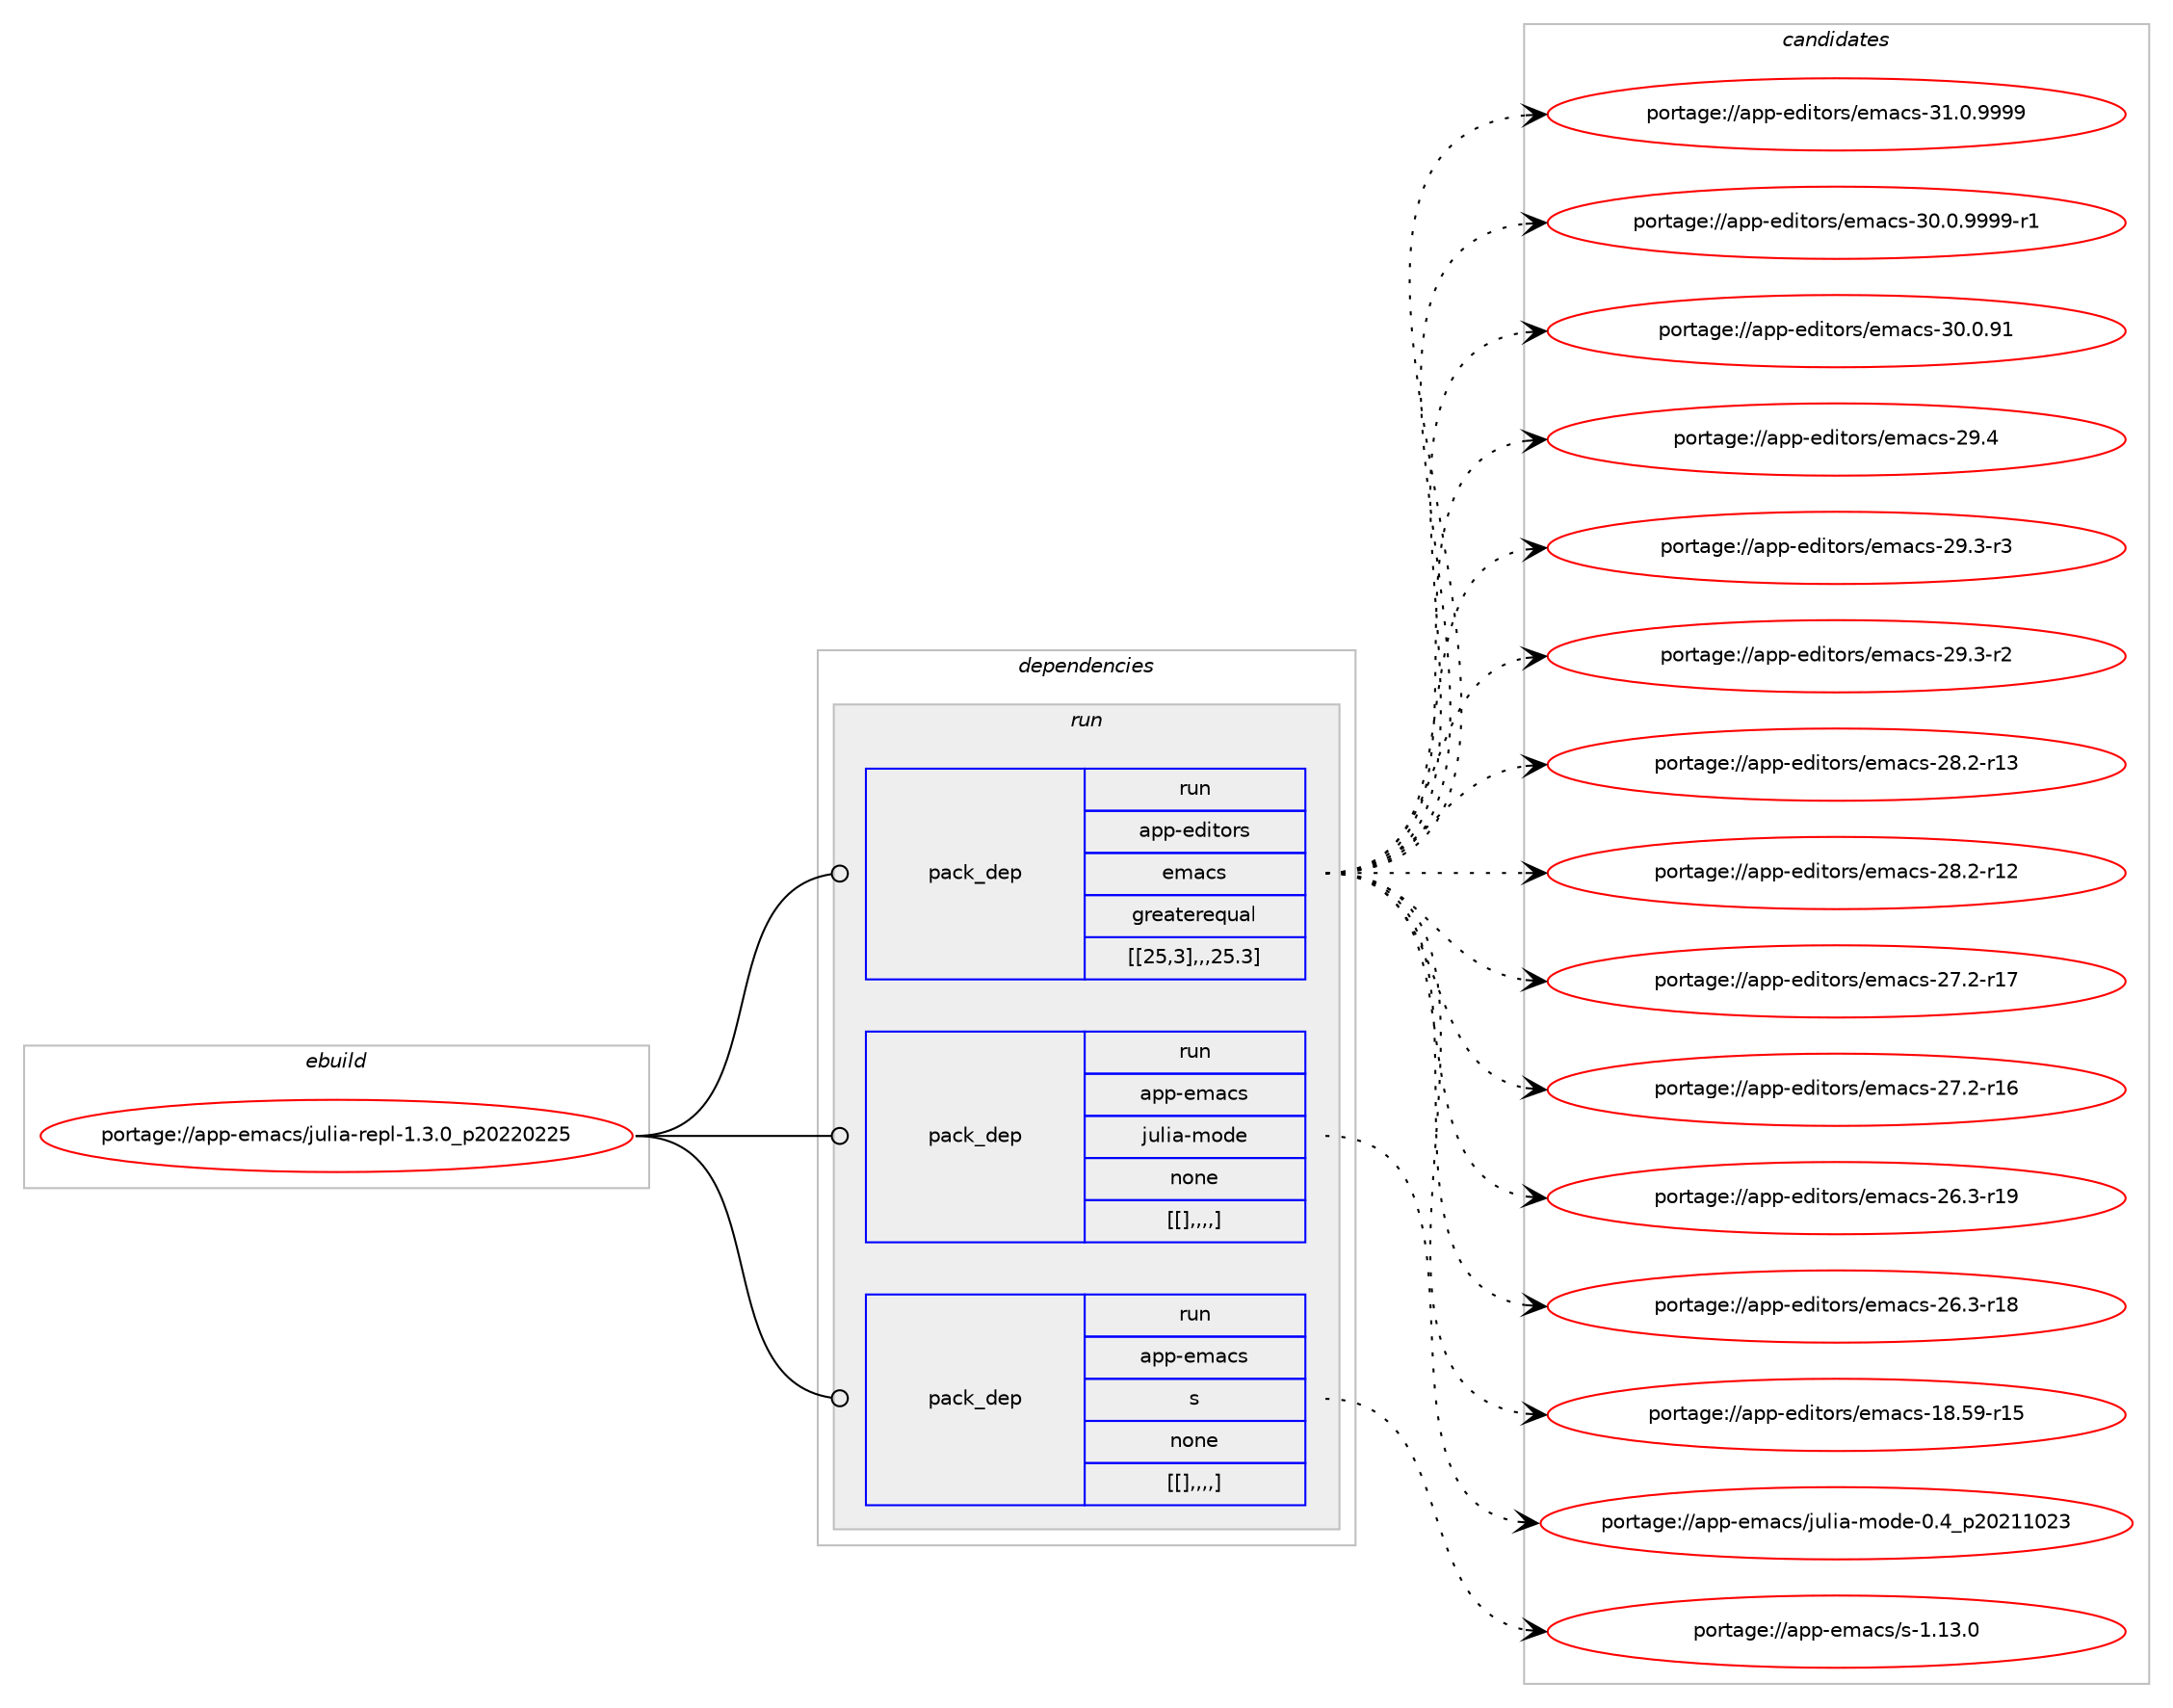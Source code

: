 digraph prolog {

# *************
# Graph options
# *************

newrank=true;
concentrate=true;
compound=true;
graph [rankdir=LR,fontname=Helvetica,fontsize=10,ranksep=1.5];#, ranksep=2.5, nodesep=0.2];
edge  [arrowhead=vee];
node  [fontname=Helvetica,fontsize=10];

# **********
# The ebuild
# **********

subgraph cluster_leftcol {
color=gray;
label=<<i>ebuild</i>>;
id [label="portage://app-emacs/julia-repl-1.3.0_p20220225", color=red, width=4, href="../app-emacs/julia-repl-1.3.0_p20220225.svg"];
}

# ****************
# The dependencies
# ****************

subgraph cluster_midcol {
color=gray;
label=<<i>dependencies</i>>;
subgraph cluster_compile {
fillcolor="#eeeeee";
style=filled;
label=<<i>compile</i>>;
}
subgraph cluster_compileandrun {
fillcolor="#eeeeee";
style=filled;
label=<<i>compile and run</i>>;
}
subgraph cluster_run {
fillcolor="#eeeeee";
style=filled;
label=<<i>run</i>>;
subgraph pack16748 {
dependency23325 [label=<<TABLE BORDER="0" CELLBORDER="1" CELLSPACING="0" CELLPADDING="4" WIDTH="220"><TR><TD ROWSPAN="6" CELLPADDING="30">pack_dep</TD></TR><TR><TD WIDTH="110">run</TD></TR><TR><TD>app-editors</TD></TR><TR><TD>emacs</TD></TR><TR><TD>greaterequal</TD></TR><TR><TD>[[25,3],,,25.3]</TD></TR></TABLE>>, shape=none, color=blue];
}
id:e -> dependency23325:w [weight=20,style="solid",arrowhead="odot"];
subgraph pack16749 {
dependency23326 [label=<<TABLE BORDER="0" CELLBORDER="1" CELLSPACING="0" CELLPADDING="4" WIDTH="220"><TR><TD ROWSPAN="6" CELLPADDING="30">pack_dep</TD></TR><TR><TD WIDTH="110">run</TD></TR><TR><TD>app-emacs</TD></TR><TR><TD>julia-mode</TD></TR><TR><TD>none</TD></TR><TR><TD>[[],,,,]</TD></TR></TABLE>>, shape=none, color=blue];
}
id:e -> dependency23326:w [weight=20,style="solid",arrowhead="odot"];
subgraph pack16750 {
dependency23327 [label=<<TABLE BORDER="0" CELLBORDER="1" CELLSPACING="0" CELLPADDING="4" WIDTH="220"><TR><TD ROWSPAN="6" CELLPADDING="30">pack_dep</TD></TR><TR><TD WIDTH="110">run</TD></TR><TR><TD>app-emacs</TD></TR><TR><TD>s</TD></TR><TR><TD>none</TD></TR><TR><TD>[[],,,,]</TD></TR></TABLE>>, shape=none, color=blue];
}
id:e -> dependency23327:w [weight=20,style="solid",arrowhead="odot"];
}
}

# **************
# The candidates
# **************

subgraph cluster_choices {
rank=same;
color=gray;
label=<<i>candidates</i>>;

subgraph choice16748 {
color=black;
nodesep=1;
choice971121124510110010511611111411547101109979911545514946484657575757 [label="portage://app-editors/emacs-31.0.9999", color=red, width=4,href="../app-editors/emacs-31.0.9999.svg"];
choice9711211245101100105116111114115471011099799115455148464846575757574511449 [label="portage://app-editors/emacs-30.0.9999-r1", color=red, width=4,href="../app-editors/emacs-30.0.9999-r1.svg"];
choice97112112451011001051161111141154710110997991154551484648465749 [label="portage://app-editors/emacs-30.0.91", color=red, width=4,href="../app-editors/emacs-30.0.91.svg"];
choice97112112451011001051161111141154710110997991154550574652 [label="portage://app-editors/emacs-29.4", color=red, width=4,href="../app-editors/emacs-29.4.svg"];
choice971121124510110010511611111411547101109979911545505746514511451 [label="portage://app-editors/emacs-29.3-r3", color=red, width=4,href="../app-editors/emacs-29.3-r3.svg"];
choice971121124510110010511611111411547101109979911545505746514511450 [label="portage://app-editors/emacs-29.3-r2", color=red, width=4,href="../app-editors/emacs-29.3-r2.svg"];
choice97112112451011001051161111141154710110997991154550564650451144951 [label="portage://app-editors/emacs-28.2-r13", color=red, width=4,href="../app-editors/emacs-28.2-r13.svg"];
choice97112112451011001051161111141154710110997991154550564650451144950 [label="portage://app-editors/emacs-28.2-r12", color=red, width=4,href="../app-editors/emacs-28.2-r12.svg"];
choice97112112451011001051161111141154710110997991154550554650451144955 [label="portage://app-editors/emacs-27.2-r17", color=red, width=4,href="../app-editors/emacs-27.2-r17.svg"];
choice97112112451011001051161111141154710110997991154550554650451144954 [label="portage://app-editors/emacs-27.2-r16", color=red, width=4,href="../app-editors/emacs-27.2-r16.svg"];
choice97112112451011001051161111141154710110997991154550544651451144957 [label="portage://app-editors/emacs-26.3-r19", color=red, width=4,href="../app-editors/emacs-26.3-r19.svg"];
choice97112112451011001051161111141154710110997991154550544651451144956 [label="portage://app-editors/emacs-26.3-r18", color=red, width=4,href="../app-editors/emacs-26.3-r18.svg"];
choice9711211245101100105116111114115471011099799115454956465357451144953 [label="portage://app-editors/emacs-18.59-r15", color=red, width=4,href="../app-editors/emacs-18.59-r15.svg"];
dependency23325:e -> choice971121124510110010511611111411547101109979911545514946484657575757:w [style=dotted,weight="100"];
dependency23325:e -> choice9711211245101100105116111114115471011099799115455148464846575757574511449:w [style=dotted,weight="100"];
dependency23325:e -> choice97112112451011001051161111141154710110997991154551484648465749:w [style=dotted,weight="100"];
dependency23325:e -> choice97112112451011001051161111141154710110997991154550574652:w [style=dotted,weight="100"];
dependency23325:e -> choice971121124510110010511611111411547101109979911545505746514511451:w [style=dotted,weight="100"];
dependency23325:e -> choice971121124510110010511611111411547101109979911545505746514511450:w [style=dotted,weight="100"];
dependency23325:e -> choice97112112451011001051161111141154710110997991154550564650451144951:w [style=dotted,weight="100"];
dependency23325:e -> choice97112112451011001051161111141154710110997991154550564650451144950:w [style=dotted,weight="100"];
dependency23325:e -> choice97112112451011001051161111141154710110997991154550554650451144955:w [style=dotted,weight="100"];
dependency23325:e -> choice97112112451011001051161111141154710110997991154550554650451144954:w [style=dotted,weight="100"];
dependency23325:e -> choice97112112451011001051161111141154710110997991154550544651451144957:w [style=dotted,weight="100"];
dependency23325:e -> choice97112112451011001051161111141154710110997991154550544651451144956:w [style=dotted,weight="100"];
dependency23325:e -> choice9711211245101100105116111114115471011099799115454956465357451144953:w [style=dotted,weight="100"];
}
subgraph choice16749 {
color=black;
nodesep=1;
choice9711211245101109979911547106117108105974510911110010145484652951125048504949485051 [label="portage://app-emacs/julia-mode-0.4_p20211023", color=red, width=4,href="../app-emacs/julia-mode-0.4_p20211023.svg"];
dependency23326:e -> choice9711211245101109979911547106117108105974510911110010145484652951125048504949485051:w [style=dotted,weight="100"];
}
subgraph choice16750 {
color=black;
nodesep=1;
choice971121124510110997991154711545494649514648 [label="portage://app-emacs/s-1.13.0", color=red, width=4,href="../app-emacs/s-1.13.0.svg"];
dependency23327:e -> choice971121124510110997991154711545494649514648:w [style=dotted,weight="100"];
}
}

}
